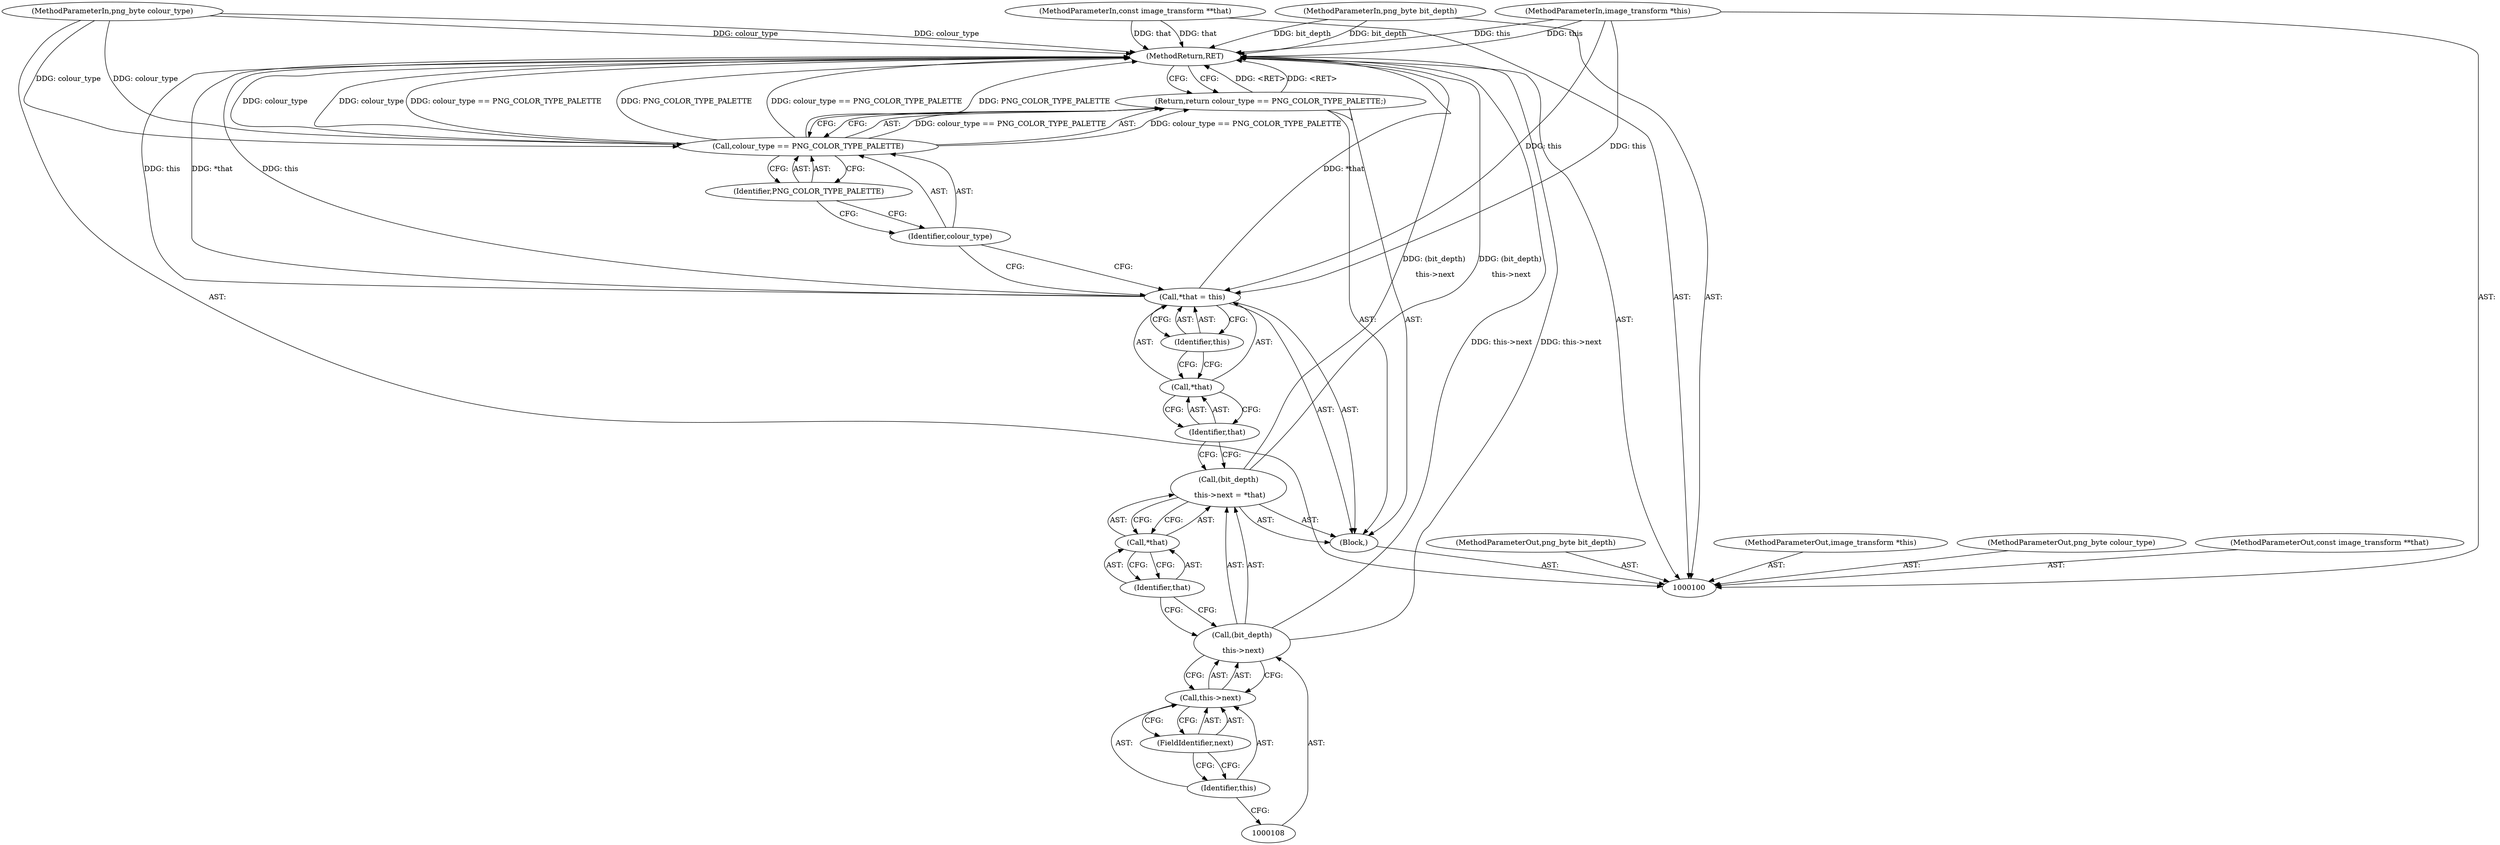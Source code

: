 digraph "0_Android_9d4853418ab2f754c2b63e091c29c5529b8b86ca_72" {
"1000122" [label="(MethodReturn,RET)"];
"1000101" [label="(MethodParameterIn,image_transform *this)"];
"1000154" [label="(MethodParameterOut,image_transform *this)"];
"1000103" [label="(MethodParameterIn,png_byte colour_type)"];
"1000156" [label="(MethodParameterOut,png_byte colour_type)"];
"1000102" [label="(MethodParameterIn,const image_transform **that)"];
"1000155" [label="(MethodParameterOut,const image_transform **that)"];
"1000104" [label="(MethodParameterIn,png_byte bit_depth)"];
"1000157" [label="(MethodParameterOut,png_byte bit_depth)"];
"1000105" [label="(Block,)"];
"1000106" [label="(Call,(bit_depth)\n \n this->next = *that)"];
"1000107" [label="(Call,(bit_depth)\n \n this->next)"];
"1000109" [label="(Call,this->next)"];
"1000110" [label="(Identifier,this)"];
"1000112" [label="(Call,*that)"];
"1000113" [label="(Identifier,that)"];
"1000111" [label="(FieldIdentifier,next)"];
"1000114" [label="(Call,*that = this)"];
"1000115" [label="(Call,*that)"];
"1000116" [label="(Identifier,that)"];
"1000117" [label="(Identifier,this)"];
"1000118" [label="(Return,return colour_type == PNG_COLOR_TYPE_PALETTE;)"];
"1000121" [label="(Identifier,PNG_COLOR_TYPE_PALETTE)"];
"1000119" [label="(Call,colour_type == PNG_COLOR_TYPE_PALETTE)"];
"1000120" [label="(Identifier,colour_type)"];
"1000122" -> "1000100"  [label="AST: "];
"1000122" -> "1000118"  [label="CFG: "];
"1000114" -> "1000122"  [label="DDG: this"];
"1000114" -> "1000122"  [label="DDG: *that"];
"1000106" -> "1000122"  [label="DDG: (bit_depth)\n \n this->next"];
"1000104" -> "1000122"  [label="DDG: bit_depth"];
"1000103" -> "1000122"  [label="DDG: colour_type"];
"1000102" -> "1000122"  [label="DDG: that"];
"1000119" -> "1000122"  [label="DDG: colour_type == PNG_COLOR_TYPE_PALETTE"];
"1000119" -> "1000122"  [label="DDG: PNG_COLOR_TYPE_PALETTE"];
"1000119" -> "1000122"  [label="DDG: colour_type"];
"1000101" -> "1000122"  [label="DDG: this"];
"1000107" -> "1000122"  [label="DDG: this->next"];
"1000118" -> "1000122"  [label="DDG: <RET>"];
"1000101" -> "1000100"  [label="AST: "];
"1000101" -> "1000122"  [label="DDG: this"];
"1000101" -> "1000114"  [label="DDG: this"];
"1000154" -> "1000100"  [label="AST: "];
"1000103" -> "1000100"  [label="AST: "];
"1000103" -> "1000122"  [label="DDG: colour_type"];
"1000103" -> "1000119"  [label="DDG: colour_type"];
"1000156" -> "1000100"  [label="AST: "];
"1000102" -> "1000100"  [label="AST: "];
"1000102" -> "1000122"  [label="DDG: that"];
"1000155" -> "1000100"  [label="AST: "];
"1000104" -> "1000100"  [label="AST: "];
"1000104" -> "1000122"  [label="DDG: bit_depth"];
"1000157" -> "1000100"  [label="AST: "];
"1000105" -> "1000100"  [label="AST: "];
"1000106" -> "1000105"  [label="AST: "];
"1000114" -> "1000105"  [label="AST: "];
"1000118" -> "1000105"  [label="AST: "];
"1000106" -> "1000105"  [label="AST: "];
"1000106" -> "1000112"  [label="CFG: "];
"1000107" -> "1000106"  [label="AST: "];
"1000112" -> "1000106"  [label="AST: "];
"1000116" -> "1000106"  [label="CFG: "];
"1000106" -> "1000122"  [label="DDG: (bit_depth)\n \n this->next"];
"1000107" -> "1000106"  [label="AST: "];
"1000107" -> "1000109"  [label="CFG: "];
"1000108" -> "1000107"  [label="AST: "];
"1000109" -> "1000107"  [label="AST: "];
"1000113" -> "1000107"  [label="CFG: "];
"1000107" -> "1000122"  [label="DDG: this->next"];
"1000109" -> "1000107"  [label="AST: "];
"1000109" -> "1000111"  [label="CFG: "];
"1000110" -> "1000109"  [label="AST: "];
"1000111" -> "1000109"  [label="AST: "];
"1000107" -> "1000109"  [label="CFG: "];
"1000110" -> "1000109"  [label="AST: "];
"1000110" -> "1000108"  [label="CFG: "];
"1000111" -> "1000110"  [label="CFG: "];
"1000112" -> "1000106"  [label="AST: "];
"1000112" -> "1000113"  [label="CFG: "];
"1000113" -> "1000112"  [label="AST: "];
"1000106" -> "1000112"  [label="CFG: "];
"1000113" -> "1000112"  [label="AST: "];
"1000113" -> "1000107"  [label="CFG: "];
"1000112" -> "1000113"  [label="CFG: "];
"1000111" -> "1000109"  [label="AST: "];
"1000111" -> "1000110"  [label="CFG: "];
"1000109" -> "1000111"  [label="CFG: "];
"1000114" -> "1000105"  [label="AST: "];
"1000114" -> "1000117"  [label="CFG: "];
"1000115" -> "1000114"  [label="AST: "];
"1000117" -> "1000114"  [label="AST: "];
"1000120" -> "1000114"  [label="CFG: "];
"1000114" -> "1000122"  [label="DDG: this"];
"1000114" -> "1000122"  [label="DDG: *that"];
"1000101" -> "1000114"  [label="DDG: this"];
"1000115" -> "1000114"  [label="AST: "];
"1000115" -> "1000116"  [label="CFG: "];
"1000116" -> "1000115"  [label="AST: "];
"1000117" -> "1000115"  [label="CFG: "];
"1000116" -> "1000115"  [label="AST: "];
"1000116" -> "1000106"  [label="CFG: "];
"1000115" -> "1000116"  [label="CFG: "];
"1000117" -> "1000114"  [label="AST: "];
"1000117" -> "1000115"  [label="CFG: "];
"1000114" -> "1000117"  [label="CFG: "];
"1000118" -> "1000105"  [label="AST: "];
"1000118" -> "1000119"  [label="CFG: "];
"1000119" -> "1000118"  [label="AST: "];
"1000122" -> "1000118"  [label="CFG: "];
"1000118" -> "1000122"  [label="DDG: <RET>"];
"1000119" -> "1000118"  [label="DDG: colour_type == PNG_COLOR_TYPE_PALETTE"];
"1000121" -> "1000119"  [label="AST: "];
"1000121" -> "1000120"  [label="CFG: "];
"1000119" -> "1000121"  [label="CFG: "];
"1000119" -> "1000118"  [label="AST: "];
"1000119" -> "1000121"  [label="CFG: "];
"1000120" -> "1000119"  [label="AST: "];
"1000121" -> "1000119"  [label="AST: "];
"1000118" -> "1000119"  [label="CFG: "];
"1000119" -> "1000122"  [label="DDG: colour_type == PNG_COLOR_TYPE_PALETTE"];
"1000119" -> "1000122"  [label="DDG: PNG_COLOR_TYPE_PALETTE"];
"1000119" -> "1000122"  [label="DDG: colour_type"];
"1000119" -> "1000118"  [label="DDG: colour_type == PNG_COLOR_TYPE_PALETTE"];
"1000103" -> "1000119"  [label="DDG: colour_type"];
"1000120" -> "1000119"  [label="AST: "];
"1000120" -> "1000114"  [label="CFG: "];
"1000121" -> "1000120"  [label="CFG: "];
}
